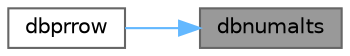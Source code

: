 digraph "dbnumalts"
{
 // LATEX_PDF_SIZE
  bgcolor="transparent";
  edge [fontname=Helvetica,fontsize=10,labelfontname=Helvetica,labelfontsize=10];
  node [fontname=Helvetica,fontsize=10,shape=box,height=0.2,width=0.4];
  rankdir="RL";
  Node1 [id="Node000001",label="dbnumalts",height=0.2,width=0.4,color="gray40", fillcolor="grey60", style="filled", fontcolor="black",tooltip="Get count of columns in a compute row."];
  Node1 -> Node2 [id="edge1_Node000001_Node000002",dir="back",color="steelblue1",style="solid",tooltip=" "];
  Node2 [id="Node000002",label="dbprrow",height=0.2,width=0.4,color="grey40", fillcolor="white", style="filled",URL="$a00575.html#gaa30be3414a97aac6139af2e928db91ca",tooltip="Print a result set to stdout."];
}
